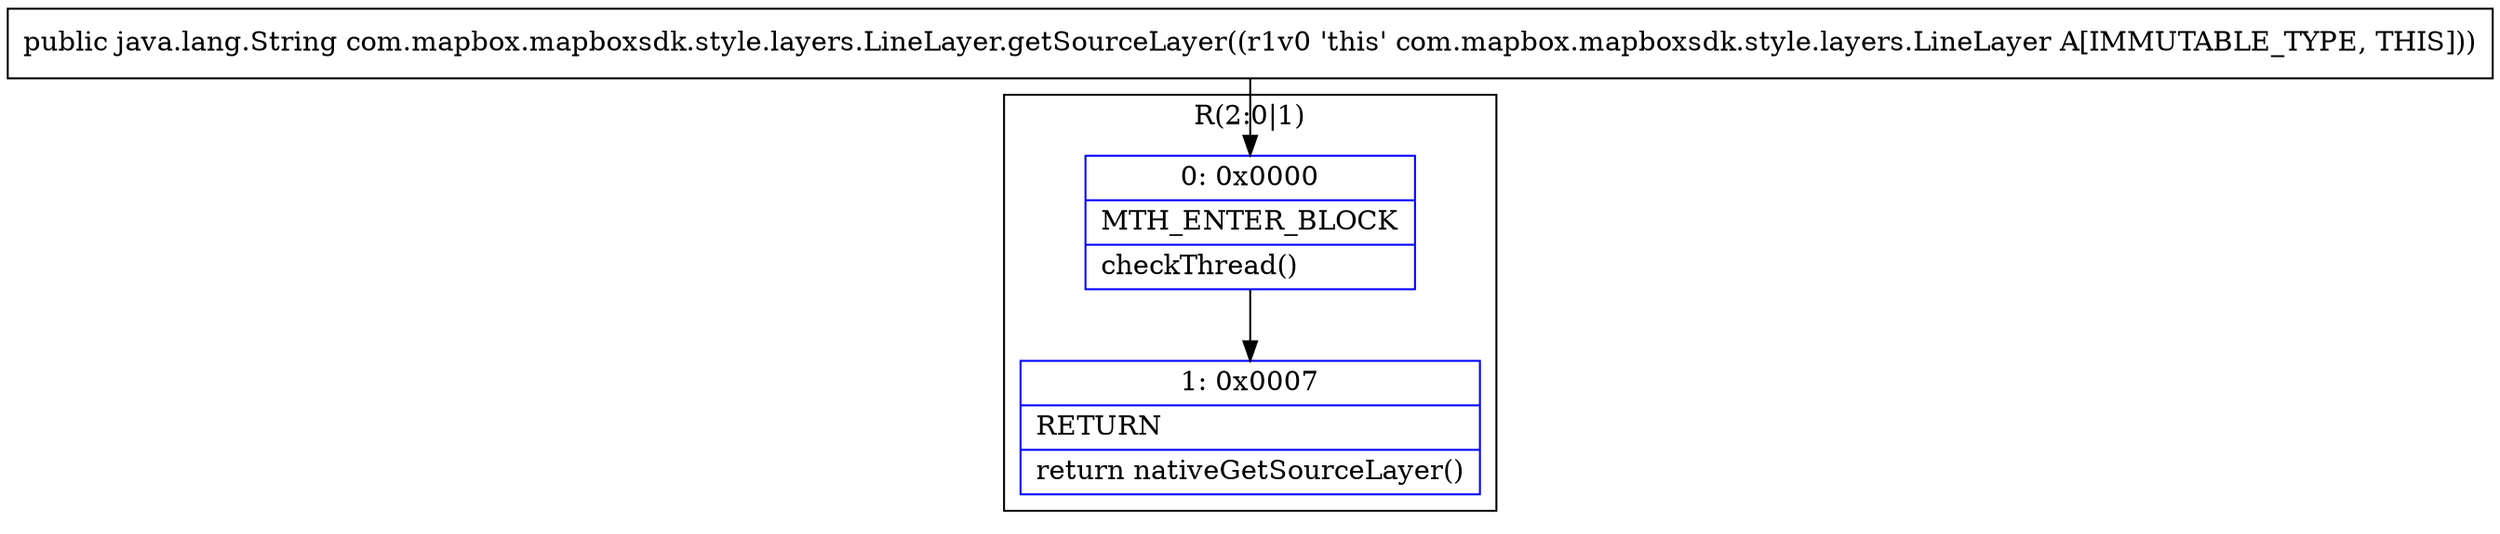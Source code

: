 digraph "CFG forcom.mapbox.mapboxsdk.style.layers.LineLayer.getSourceLayer()Ljava\/lang\/String;" {
subgraph cluster_Region_2022329418 {
label = "R(2:0|1)";
node [shape=record,color=blue];
Node_0 [shape=record,label="{0\:\ 0x0000|MTH_ENTER_BLOCK\l|checkThread()\l}"];
Node_1 [shape=record,label="{1\:\ 0x0007|RETURN\l|return nativeGetSourceLayer()\l}"];
}
MethodNode[shape=record,label="{public java.lang.String com.mapbox.mapboxsdk.style.layers.LineLayer.getSourceLayer((r1v0 'this' com.mapbox.mapboxsdk.style.layers.LineLayer A[IMMUTABLE_TYPE, THIS])) }"];
MethodNode -> Node_0;
Node_0 -> Node_1;
}

